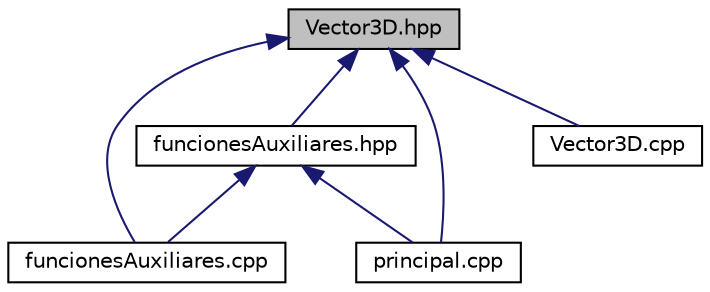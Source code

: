 digraph "Vector3D.hpp"
{
  edge [fontname="Helvetica",fontsize="10",labelfontname="Helvetica",labelfontsize="10"];
  node [fontname="Helvetica",fontsize="10",shape=record];
  Node4 [label="Vector3D.hpp",height=0.2,width=0.4,color="black", fillcolor="grey75", style="filled", fontcolor="black"];
  Node4 -> Node5 [dir="back",color="midnightblue",fontsize="10",style="solid",fontname="Helvetica"];
  Node5 [label="funcionesAuxiliares.hpp",height=0.2,width=0.4,color="black", fillcolor="white", style="filled",URL="$funcionesAuxiliares_8hpp.html",tooltip="Funciones auxiliares para el programa principal de la práctica 1. "];
  Node5 -> Node6 [dir="back",color="midnightblue",fontsize="10",style="solid",fontname="Helvetica"];
  Node6 [label="funcionesAuxiliares.cpp",height=0.2,width=0.4,color="black", fillcolor="white", style="filled",URL="$funcionesAuxiliares_8cpp.html",tooltip="Código de las funciones auxiliares para el programa principal de la práctica 1. "];
  Node5 -> Node7 [dir="back",color="midnightblue",fontsize="10",style="solid",fontname="Helvetica"];
  Node7 [label="principal.cpp",height=0.2,width=0.4,color="black", fillcolor="white", style="filled",URL="$principal_8cpp.html",tooltip="Programa principal de la practica 1 de ED: vectores libres de tres dimensiones. "];
  Node4 -> Node6 [dir="back",color="midnightblue",fontsize="10",style="solid",fontname="Helvetica"];
  Node4 -> Node7 [dir="back",color="midnightblue",fontsize="10",style="solid",fontname="Helvetica"];
  Node4 -> Node8 [dir="back",color="midnightblue",fontsize="10",style="solid",fontname="Helvetica"];
  Node8 [label="Vector3D.cpp",height=0.2,width=0.4,color="black", fillcolor="white", style="filled",URL="$Vector3D_8cpp.html",tooltip="Fichero que contiene el código de las funciones de la clase Vector3D. "];
}
